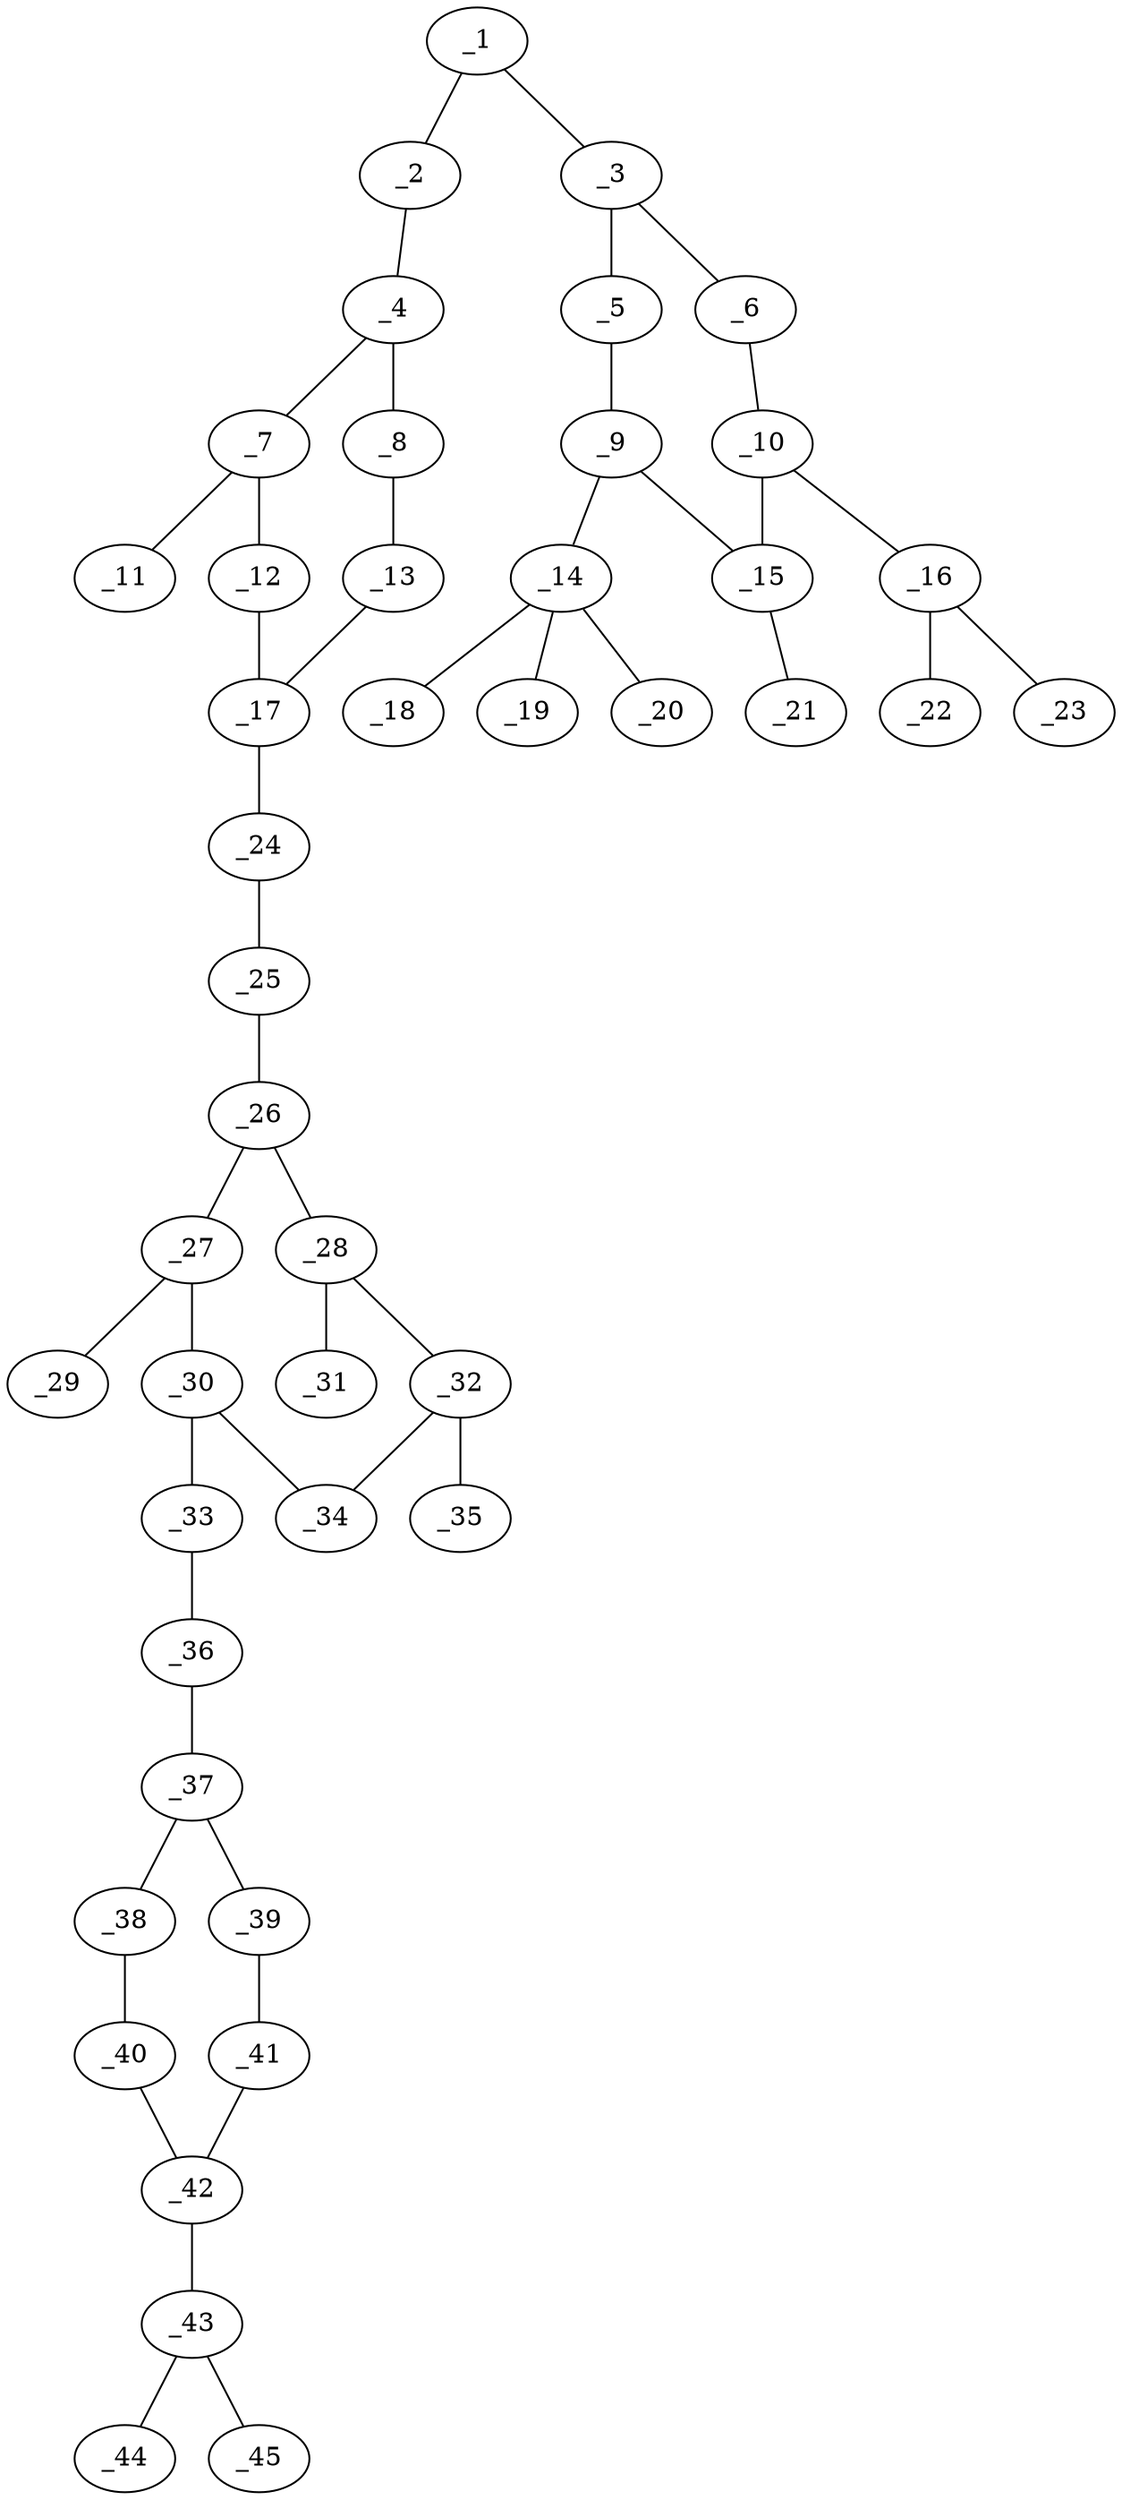 graph molid79589 {
	_1	 [charge=0,
		chem=4,
		symbol="N  ",
		x="6.3301",
		y="3.25"];
	_2	 [charge=0,
		chem=4,
		symbol="N  ",
		x="6.3301",
		y="2.25"];
	_1 -- _2	 [valence=2];
	_3	 [charge=0,
		chem=1,
		symbol="C  ",
		x="5.4641",
		y="3.75"];
	_1 -- _3	 [valence=1];
	_4	 [charge=0,
		chem=1,
		symbol="C  ",
		x="7.1961",
		y="1.75"];
	_2 -- _4	 [valence=1];
	_5	 [charge=0,
		chem=1,
		symbol="C  ",
		x="5.4641",
		y="4.75"];
	_3 -- _5	 [valence=2];
	_6	 [charge=0,
		chem=1,
		symbol="C  ",
		x="4.5981",
		y="3.25"];
	_3 -- _6	 [valence=1];
	_7	 [charge=0,
		chem=1,
		symbol="C  ",
		x="7.1961",
		y="0.75"];
	_4 -- _7	 [valence=2];
	_8	 [charge=0,
		chem=1,
		symbol="C  ",
		x="8.0622",
		y="2.25"];
	_4 -- _8	 [valence=1];
	_9	 [charge=0,
		chem=1,
		symbol="C  ",
		x="4.5981",
		y="5.25"];
	_5 -- _9	 [valence=1];
	_10	 [charge=0,
		chem=1,
		symbol="C  ",
		x="3.7321",
		y="3.75"];
	_6 -- _10	 [valence=2];
	_11	 [charge=0,
		chem=1,
		symbol="C  ",
		x="6.3301",
		y="0.25"];
	_7 -- _11	 [valence=1];
	_12	 [charge=0,
		chem=1,
		symbol="C  ",
		x="8.0622",
		y="0.25"];
	_7 -- _12	 [valence=1];
	_13	 [charge=0,
		chem=1,
		symbol="C  ",
		x="8.9282",
		y="1.75"];
	_8 -- _13	 [valence=2];
	_14	 [charge=0,
		chem=5,
		symbol="S  ",
		x="4.5981",
		y="6.25"];
	_9 -- _14	 [valence=1];
	_15	 [charge=0,
		chem=1,
		symbol="C  ",
		x="3.7321",
		y="4.75"];
	_9 -- _15	 [valence=2];
	_10 -- _15	 [valence=1];
	_16	 [charge=0,
		chem=1,
		symbol="C  ",
		x="2.866",
		y="3.25"];
	_10 -- _16	 [valence=1];
	_17	 [charge=0,
		chem=1,
		symbol="C  ",
		x="8.9282",
		y="0.75"];
	_12 -- _17	 [valence=2];
	_13 -- _17	 [valence=1];
	_18	 [charge=0,
		chem=2,
		symbol="O  ",
		x="4.5981",
		y="7.25"];
	_14 -- _18	 [valence=2];
	_19	 [charge=0,
		chem=2,
		symbol="O  ",
		x="3.5981",
		y="6.25"];
	_14 -- _19	 [valence=2];
	_20	 [charge=0,
		chem=2,
		symbol="O  ",
		x="5.5981",
		y="6.25"];
	_14 -- _20	 [valence=1];
	_21	 [charge=0,
		chem=2,
		symbol="O  ",
		x="2.866",
		y="5.25"];
	_15 -- _21	 [valence=1];
	_22	 [charge=0,
		chem=2,
		symbol="O  ",
		x="2.866",
		y="2.25"];
	_16 -- _22	 [valence=2];
	_23	 [charge=0,
		chem=2,
		symbol="O  ",
		x=2,
		y="3.75"];
	_16 -- _23	 [valence=1];
	_24	 [charge=0,
		chem=4,
		symbol="N  ",
		x="9.7942",
		y="0.25"];
	_17 -- _24	 [valence=1];
	_25	 [charge=0,
		chem=4,
		symbol="N  ",
		x="10.6602",
		y="0.75"];
	_24 -- _25	 [valence=2];
	_26	 [charge=0,
		chem=1,
		symbol="C  ",
		x="11.5263",
		y="0.25"];
	_25 -- _26	 [valence=1];
	_27	 [charge=0,
		chem=1,
		symbol="C  ",
		x="11.5263",
		y="-0.75"];
	_26 -- _27	 [valence=2];
	_28	 [charge=0,
		chem=1,
		symbol="C  ",
		x="12.3923",
		y="0.75"];
	_26 -- _28	 [valence=1];
	_29	 [charge=0,
		chem=4,
		symbol="N  ",
		x="10.6602",
		y="-1.25"];
	_27 -- _29	 [valence=1];
	_30	 [charge=0,
		chem=1,
		symbol="C  ",
		x="12.3923",
		y="-1.25"];
	_27 -- _30	 [valence=1];
	_31	 [charge=0,
		chem=4,
		symbol="N  ",
		x="12.3923",
		y="1.75"];
	_28 -- _31	 [valence=1];
	_32	 [charge=0,
		chem=1,
		symbol="C  ",
		x="13.2583",
		y="0.25"];
	_28 -- _32	 [valence=2];
	_33	 [charge=0,
		chem=4,
		symbol="N  ",
		x="12.3923",
		y="-2.25"];
	_30 -- _33	 [valence=1];
	_34	 [charge=0,
		chem=1,
		symbol="C  ",
		x="13.2583",
		y="-0.75"];
	_30 -- _34	 [valence=2];
	_32 -- _34	 [valence=1];
	_35	 [charge=0,
		chem=1,
		symbol="C  ",
		x="14.1243",
		y="0.75"];
	_32 -- _35	 [valence=1];
	_36	 [charge=0,
		chem=4,
		symbol="N  ",
		x="13.2583",
		y="-2.75"];
	_33 -- _36	 [valence=2];
	_37	 [charge=0,
		chem=1,
		symbol="C  ",
		x="13.2583",
		y="-3.75"];
	_36 -- _37	 [valence=1];
	_38	 [charge=0,
		chem=1,
		symbol="C  ",
		x="12.3923",
		y="-4.25"];
	_37 -- _38	 [valence=2];
	_39	 [charge=0,
		chem=1,
		symbol="C  ",
		x="14.1243",
		y="-4.25"];
	_37 -- _39	 [valence=1];
	_40	 [charge=0,
		chem=1,
		symbol="C  ",
		x="12.3923",
		y="-5.25"];
	_38 -- _40	 [valence=1];
	_41	 [charge=0,
		chem=1,
		symbol="C  ",
		x="14.1243",
		y="-5.25"];
	_39 -- _41	 [valence=2];
	_42	 [charge=0,
		chem=1,
		symbol="C  ",
		x="13.2583",
		y="-5.75"];
	_40 -- _42	 [valence=2];
	_41 -- _42	 [valence=1];
	_43	 [charge=0,
		chem=1,
		symbol="C  ",
		x="13.2583",
		y="-6.75"];
	_42 -- _43	 [valence=1];
	_44	 [charge=0,
		chem=4,
		symbol="N  ",
		x="14.1243",
		y="-7.25"];
	_43 -- _44	 [valence=1];
	_45	 [charge=0,
		chem=2,
		symbol="O  ",
		x="12.3923",
		y="-7.25"];
	_43 -- _45	 [valence=2];
}
